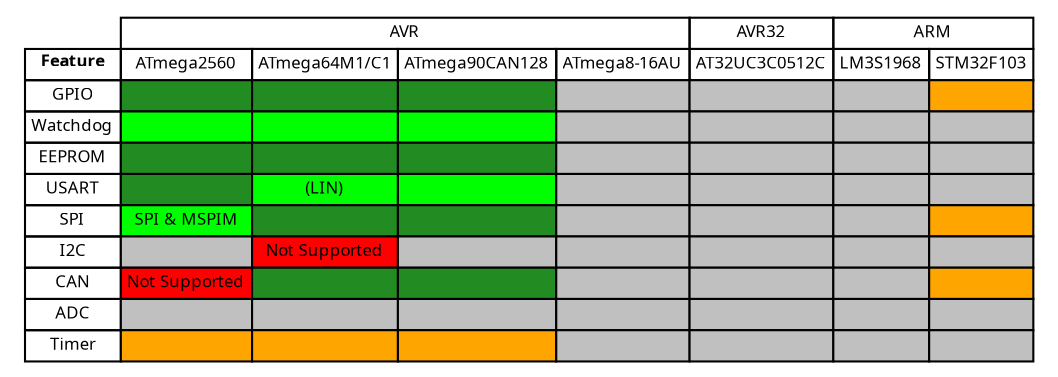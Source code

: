 digraph structs {
node [shape=plaintext]
struct1 [label=<
<FONT POINT-SIZE="8" FACE="sans-serif">
<TABLE BORDER="0" CELLBORDER="1" CELLSPACING="0" CELLPADDING="2">

<!-- Implemented and Tested: 	green -->
<!-- Implemented: 		forestgreen -->
<!-- Work-in-progress: 		orange -->
<!-- Started: 			skyblue -->
<!-- Not yet started: 		gray -->
<!-- Not supported: 		red -->


<tr><td color="white"></td>
	<td colspan="4">AVR</td>
	<td colspan="1">AVR32</td>
	<td colspan="2">ARM</td>
</tr>

<tr><td><b>Feature</b></td>
	<td>ATmega2560</td>
	<td>ATmega64M1/C1</td>
	<td>ATmega90CAN128</td>
	<td>ATmega8-16AU</td>
	<td>AT32UC3C0512C</td>
	<td>LM3S1968</td>
	<td>STM32F103</td>
</tr>

<tr><td>GPIO</td>
	<td bgcolor="forestgreen"></td>
	<td bgcolor="forestgreen"></td>
	<td bgcolor="forestgreen"></td>
	<td bgcolor="gray"></td>
	<td bgcolor="gray"></td>
	<td bgcolor="gray"></td>
	<td bgcolor="orange"></td>
</tr>

<tr><td>Watchdog</td>
	<td bgcolor="green"></td>
	<td bgcolor="green"></td>
	<td bgcolor="green"></td>
	<td bgcolor="gray"></td>
	<td bgcolor="gray"></td>
	<td bgcolor="gray"></td>
	<td bgcolor="gray"></td>
</tr>

<tr><td>EEPROM</td>
	<td bgcolor="forestgreen"></td>
	<td bgcolor="forestgreen"></td>
	<td bgcolor="forestgreen"></td>
	<td bgcolor="gray"></td>
	<td bgcolor="gray"></td>
	<td bgcolor="gray"></td>
	<td bgcolor="gray"></td>
</tr>

<tr><td>USART</td>
	<td bgcolor="forestgreen"></td>
	<td bgcolor="green">(LIN)</td>
	<td bgcolor="green"></td>
	<td bgcolor="gray"></td>
	<td bgcolor="gray"></td>
	<td bgcolor="gray"></td>
	<td bgcolor="gray"></td>
</tr>

<tr><td>SPI</td>
	<td bgcolor="green">SPI &amp; MSPIM</td>
	<td bgcolor="forestgreen"></td>
	<td bgcolor="forestgreen"></td>
	<td bgcolor="gray"></td>
	<td bgcolor="gray"></td>
	<td bgcolor="gray"></td>
	<td bgcolor="orange"></td>
</tr>

<tr><td>I2C</td>
	<td bgcolor="gray"></td>
	<td bgcolor="red">Not Supported</td>
	<td bgcolor="gray"></td>
	<td bgcolor="gray"></td>
	<td bgcolor="gray"></td>
	<td bgcolor="gray"></td>
	<td bgcolor="gray"></td>
</tr>

<tr><td>CAN</td>
	<td bgcolor="red">Not Supported</td>
	<td bgcolor="forestgreen"></td>
	<td bgcolor="forestgreen"></td>
	<td bgcolor="gray"></td>
	<td bgcolor="gray"></td>
	<td bgcolor="gray"></td>
	<td bgcolor="orange"></td>
</tr>

<tr><td>ADC</td>
	<td bgcolor="gray"></td>
	<td bgcolor="gray"></td>
	<td bgcolor="gray"></td>
	<td bgcolor="gray"></td>
	<td bgcolor="gray"></td>
	<td bgcolor="gray"></td>
	<td bgcolor="gray"></td>
</tr>

<tr><td>Timer</td>
	<td bgcolor="orange"></td>
	<td bgcolor="orange"></td>
	<td bgcolor="orange"></td>
	<td bgcolor="gray"></td>
	<td bgcolor="gray"></td>
	<td bgcolor="gray"></td>
	<td bgcolor="gray"></td>
</tr>

</TABLE></FONT>
>];
}